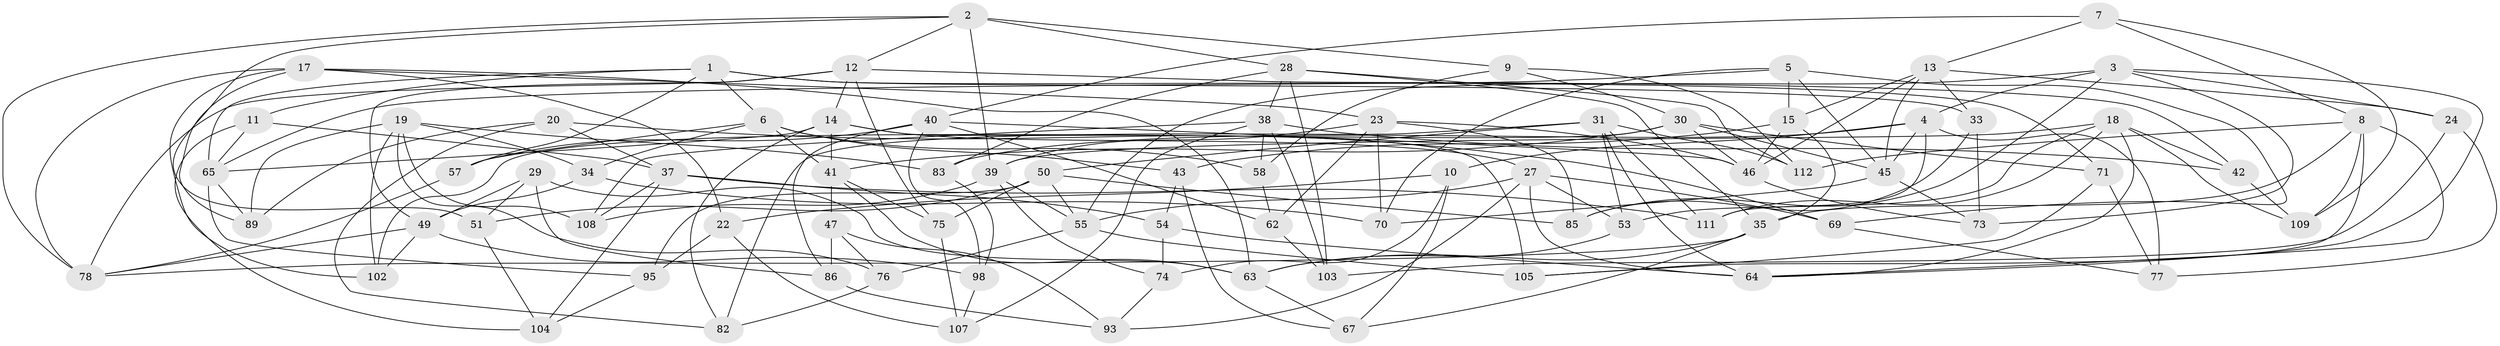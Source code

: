 // original degree distribution, {4: 1.0}
// Generated by graph-tools (version 1.1) at 2025/11/02/27/25 16:11:42]
// undirected, 79 vertices, 191 edges
graph export_dot {
graph [start="1"]
  node [color=gray90,style=filled];
  1 [super="+16"];
  2 [super="+26"];
  3 [super="+81"];
  4 [super="+32"];
  5 [super="+44"];
  6 [super="+97"];
  7;
  8 [super="+21"];
  9;
  10;
  11;
  12 [super="+79"];
  13 [super="+56"];
  14 [super="+88"];
  15 [super="+25"];
  17 [super="+100"];
  18 [super="+110"];
  19 [super="+91"];
  20;
  22;
  23 [super="+60"];
  24;
  27 [super="+52"];
  28 [super="+99"];
  29;
  30 [super="+92"];
  31 [super="+36"];
  33;
  34;
  35 [super="+96"];
  37 [super="+72"];
  38 [super="+106"];
  39 [super="+80"];
  40 [super="+113"];
  41 [super="+87"];
  42;
  43;
  45 [super="+61"];
  46 [super="+48"];
  47;
  49 [super="+94"];
  50 [super="+59"];
  51;
  53;
  54;
  55 [super="+84"];
  57;
  58;
  62;
  63 [super="+90"];
  64 [super="+66"];
  65 [super="+68"];
  67;
  69;
  70;
  71;
  73;
  74;
  75;
  76;
  77;
  78 [super="+101"];
  82;
  83;
  85;
  86;
  89;
  93;
  95;
  98;
  102;
  103;
  104;
  105;
  107;
  108;
  109;
  111;
  112;
  1 -- 57;
  1 -- 11;
  1 -- 33;
  1 -- 65;
  1 -- 6;
  1 -- 71;
  2 -- 51;
  2 -- 9;
  2 -- 78;
  2 -- 39;
  2 -- 12;
  2 -- 28;
  3 -- 64;
  3 -- 85;
  3 -- 24;
  3 -- 73;
  3 -- 55;
  3 -- 4;
  4 -- 77;
  4 -- 111;
  4 -- 83;
  4 -- 10;
  4 -- 45;
  5 -- 15 [weight=2];
  5 -- 70;
  5 -- 65;
  5 -- 45;
  5 -- 69;
  6 -- 58;
  6 -- 41;
  6 -- 34;
  6 -- 57;
  6 -- 43;
  7 -- 109;
  7 -- 8;
  7 -- 13;
  7 -- 40;
  8 -- 64;
  8 -- 105;
  8 -- 112;
  8 -- 109;
  8 -- 35;
  9 -- 112;
  9 -- 30;
  9 -- 58;
  10 -- 67;
  10 -- 22;
  10 -- 74;
  11 -- 65;
  11 -- 104;
  11 -- 37;
  12 -- 75;
  12 -- 49;
  12 -- 14;
  12 -- 42;
  12 -- 78;
  13 -- 15;
  13 -- 24;
  13 -- 33;
  13 -- 45;
  13 -- 46;
  14 -- 27;
  14 -- 105;
  14 -- 82;
  14 -- 41;
  14 -- 65;
  15 -- 46;
  15 -- 43;
  15 -- 35;
  17 -- 89;
  17 -- 63;
  17 -- 102;
  17 -- 22;
  17 -- 23;
  17 -- 78;
  18 -- 53;
  18 -- 39;
  18 -- 64;
  18 -- 42;
  18 -- 109;
  18 -- 111;
  19 -- 83;
  19 -- 108;
  19 -- 76;
  19 -- 89;
  19 -- 34;
  19 -- 102;
  20 -- 82;
  20 -- 69;
  20 -- 89;
  20 -- 37;
  22 -- 95;
  22 -- 107;
  23 -- 70;
  23 -- 62;
  23 -- 46;
  23 -- 85;
  23 -- 39;
  24 -- 103;
  24 -- 77;
  27 -- 53;
  27 -- 93;
  27 -- 64;
  27 -- 69;
  27 -- 55;
  28 -- 103;
  28 -- 35;
  28 -- 38;
  28 -- 112;
  28 -- 83;
  29 -- 63;
  29 -- 86;
  29 -- 51;
  29 -- 49;
  30 -- 102;
  30 -- 45;
  30 -- 41;
  30 -- 46;
  30 -- 71;
  31 -- 112;
  31 -- 50;
  31 -- 64;
  31 -- 82;
  31 -- 111;
  31 -- 53;
  33 -- 85;
  33 -- 73;
  34 -- 70;
  34 -- 49;
  35 -- 67;
  35 -- 63;
  35 -- 78;
  37 -- 54;
  37 -- 104;
  37 -- 111;
  37 -- 108;
  38 -- 107;
  38 -- 58;
  38 -- 103;
  38 -- 108;
  38 -- 42;
  39 -- 74;
  39 -- 55;
  39 -- 108;
  40 -- 86;
  40 -- 98;
  40 -- 57;
  40 -- 46;
  40 -- 62;
  41 -- 47;
  41 -- 75;
  41 -- 63;
  42 -- 109;
  43 -- 67;
  43 -- 54;
  45 -- 70;
  45 -- 73;
  46 -- 73;
  47 -- 93;
  47 -- 76;
  47 -- 86;
  49 -- 78;
  49 -- 98;
  49 -- 102;
  50 -- 75;
  50 -- 85;
  50 -- 51;
  50 -- 95;
  50 -- 55;
  51 -- 104;
  53 -- 63;
  54 -- 74;
  54 -- 64;
  55 -- 76;
  55 -- 105;
  57 -- 78;
  58 -- 62;
  62 -- 103;
  63 -- 67;
  65 -- 95;
  65 -- 89;
  69 -- 77;
  71 -- 105;
  71 -- 77;
  74 -- 93;
  75 -- 107;
  76 -- 82;
  83 -- 98;
  86 -- 93;
  95 -- 104;
  98 -- 107;
}
